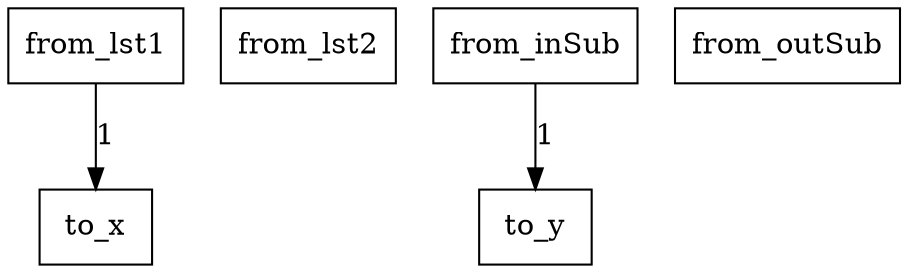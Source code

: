 digraph {
    graph [rankdir=TB
          ,bgcolor=transparent];
    node [shape=box
         ,fillcolor=white
         ,style=filled];
    0 [label=<from_lst1>];
    1 [label=<from_lst2>];
    2 [label=<from_inSub>];
    3 [label=<from_outSub>];
    4 [label=<to_x>];
    5 [label=<to_y>];
    0 -> 4 [label=1];
    2 -> 5 [label=1];
}
